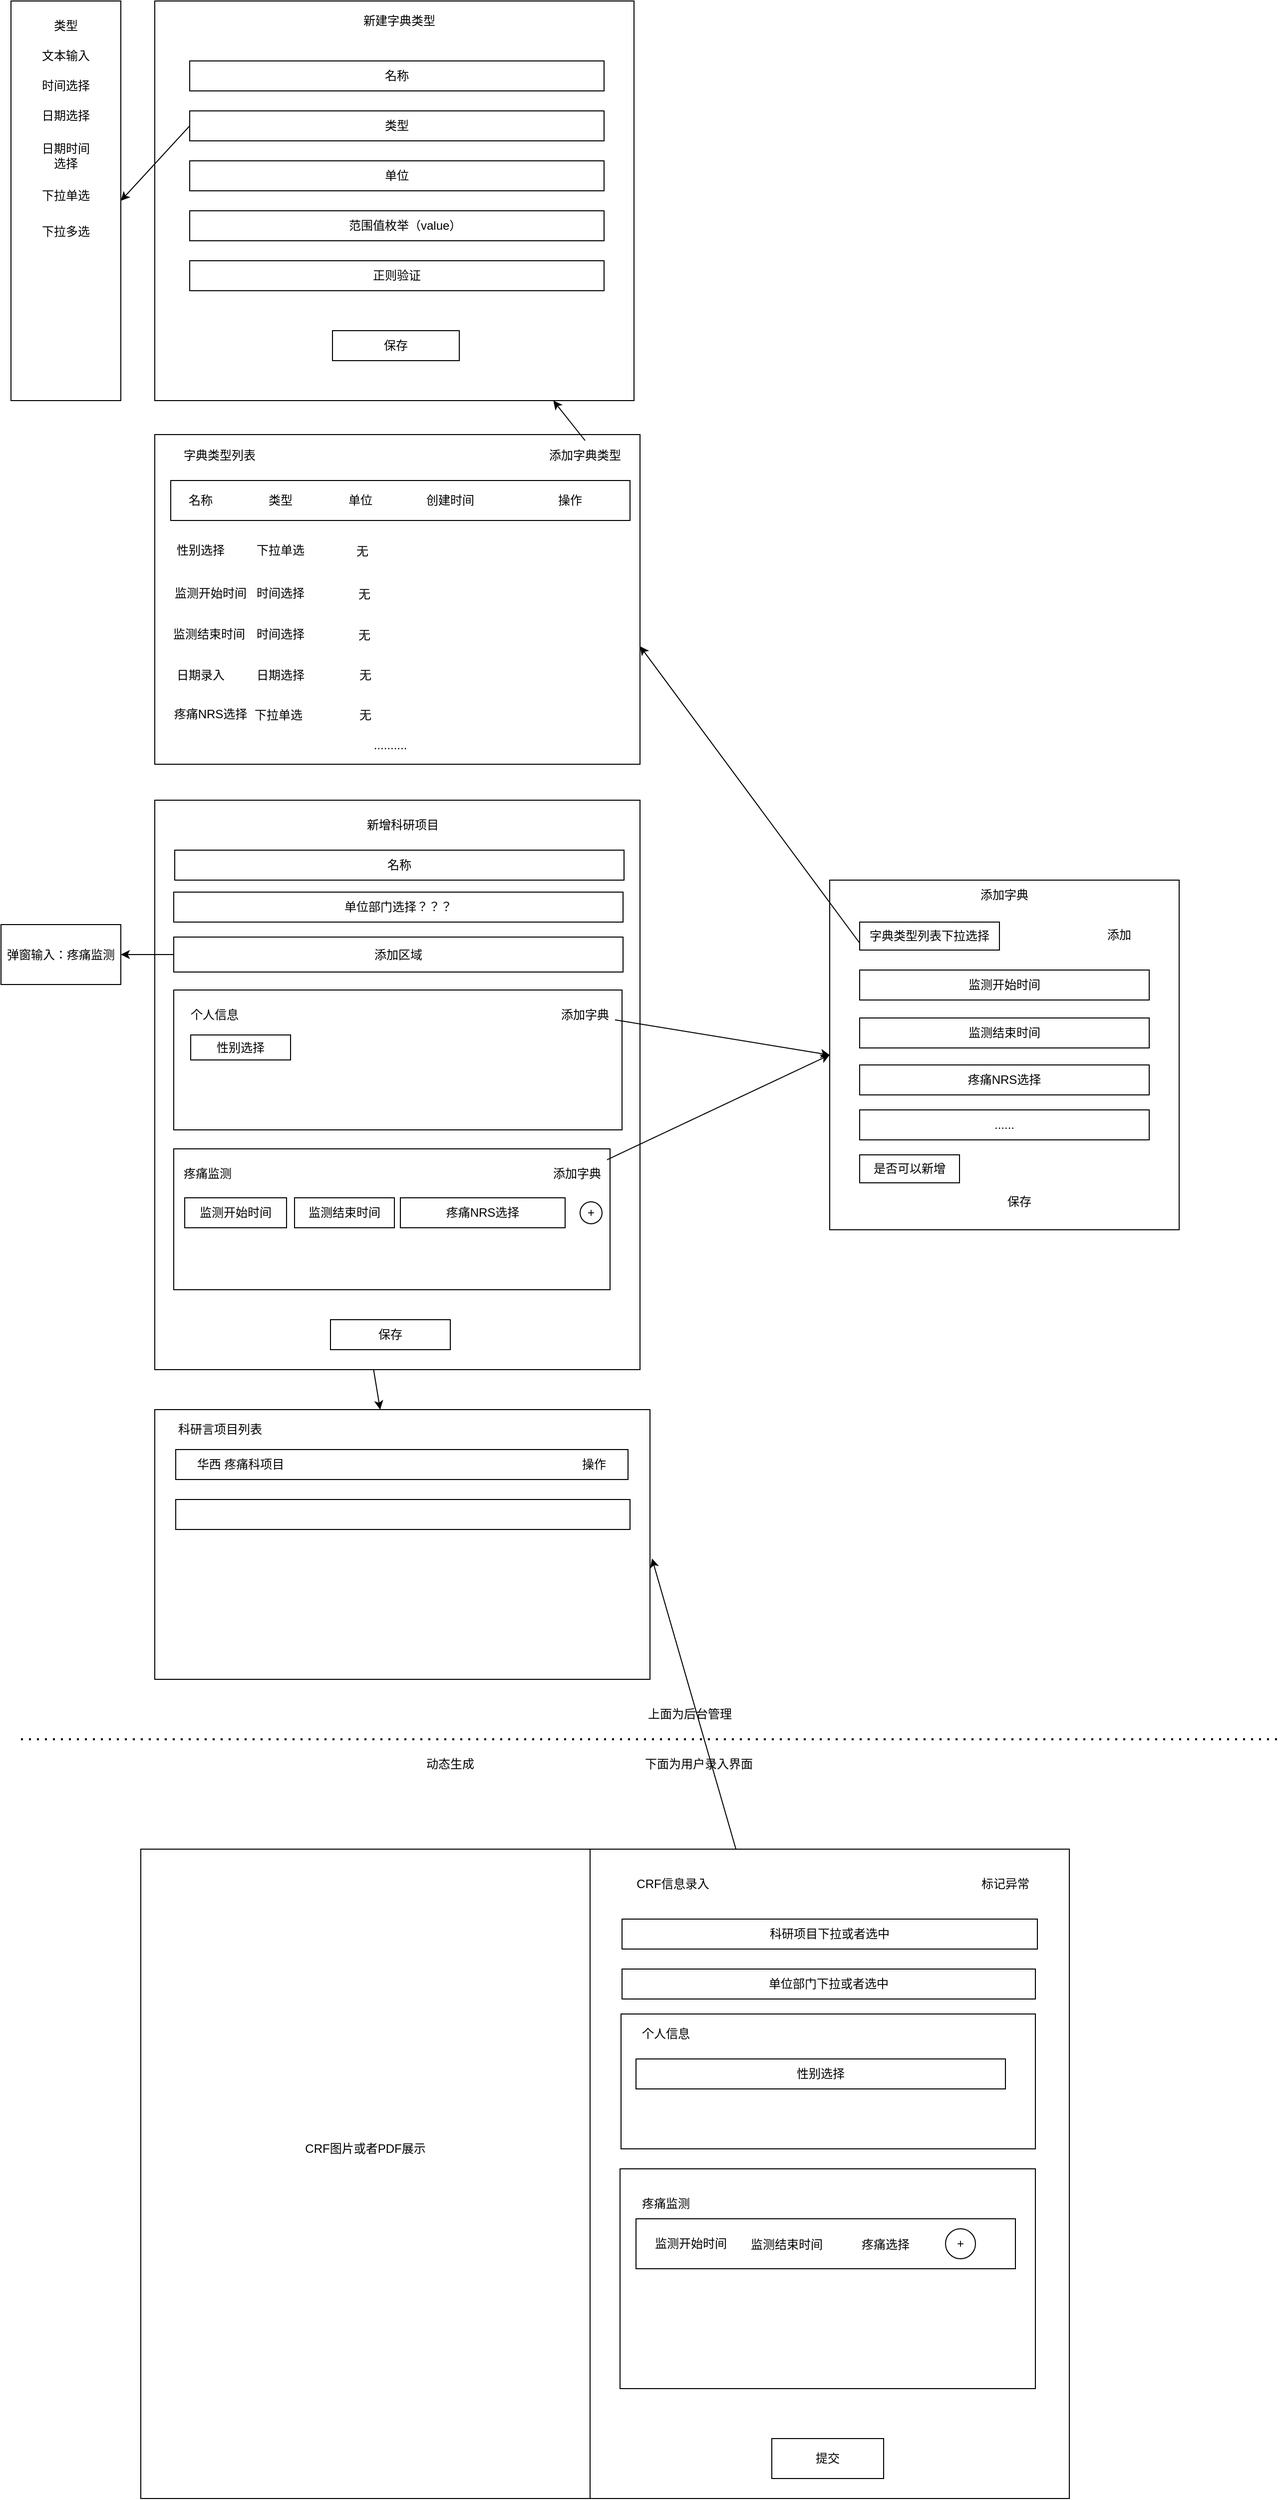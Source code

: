 <mxfile version="16.2.7" type="github">
  <diagram id="41u_-NUPP1dkI3h0Sr1O" name="第 1 页">
    <mxGraphModel dx="1422" dy="762" grid="1" gridSize="10" guides="1" tooltips="1" connect="1" arrows="1" fold="1" page="1" pageScale="1" pageWidth="827" pageHeight="1169" math="0" shadow="0">
      <root>
        <mxCell id="0" />
        <mxCell id="1" parent="0" />
        <mxCell id="R80JjbT5kxygmkxRh3jo-1" value="" style="rounded=0;whiteSpace=wrap;html=1;" parent="1" vertex="1">
          <mxGeometry x="344" y="80" width="480" height="400" as="geometry" />
        </mxCell>
        <mxCell id="R80JjbT5kxygmkxRh3jo-2" value="新建字典类型" style="text;html=1;strokeColor=none;fillColor=none;align=center;verticalAlign=middle;whiteSpace=wrap;rounded=0;" parent="1" vertex="1">
          <mxGeometry x="529" y="90" width="120" height="20" as="geometry" />
        </mxCell>
        <mxCell id="R80JjbT5kxygmkxRh3jo-5" value="名称" style="rounded=0;whiteSpace=wrap;html=1;" parent="1" vertex="1">
          <mxGeometry x="379" y="140" width="415" height="30" as="geometry" />
        </mxCell>
        <mxCell id="R80JjbT5kxygmkxRh3jo-6" value="类型" style="rounded=0;whiteSpace=wrap;html=1;" parent="1" vertex="1">
          <mxGeometry x="379" y="190" width="415" height="30" as="geometry" />
        </mxCell>
        <mxCell id="R80JjbT5kxygmkxRh3jo-7" value="单位" style="rounded=0;whiteSpace=wrap;html=1;" parent="1" vertex="1">
          <mxGeometry x="379" y="240" width="415" height="30" as="geometry" />
        </mxCell>
        <mxCell id="R80JjbT5kxygmkxRh3jo-8" value="&amp;nbsp; &amp;nbsp; &amp;nbsp;范围值枚举（value）" style="rounded=0;whiteSpace=wrap;html=1;" parent="1" vertex="1">
          <mxGeometry x="379" y="290" width="415" height="30" as="geometry" />
        </mxCell>
        <mxCell id="R80JjbT5kxygmkxRh3jo-12" value="正则验证" style="rounded=0;whiteSpace=wrap;html=1;" parent="1" vertex="1">
          <mxGeometry x="379" y="340" width="415" height="30" as="geometry" />
        </mxCell>
        <mxCell id="R80JjbT5kxygmkxRh3jo-13" value="保存" style="rounded=0;whiteSpace=wrap;html=1;" parent="1" vertex="1">
          <mxGeometry x="522" y="410" width="127" height="30" as="geometry" />
        </mxCell>
        <mxCell id="R80JjbT5kxygmkxRh3jo-14" value="" style="rounded=0;whiteSpace=wrap;html=1;" parent="1" vertex="1">
          <mxGeometry x="344" y="514" width="486" height="330" as="geometry" />
        </mxCell>
        <mxCell id="R80JjbT5kxygmkxRh3jo-15" value="字典类型列表" style="text;html=1;strokeColor=none;fillColor=none;align=center;verticalAlign=middle;whiteSpace=wrap;rounded=0;" parent="1" vertex="1">
          <mxGeometry x="359" y="520" width="100" height="30" as="geometry" />
        </mxCell>
        <mxCell id="R80JjbT5kxygmkxRh3jo-16" value="" style="rounded=0;whiteSpace=wrap;html=1;" parent="1" vertex="1">
          <mxGeometry x="360" y="560" width="460" height="40" as="geometry" />
        </mxCell>
        <mxCell id="R80JjbT5kxygmkxRh3jo-17" value="性别选择" style="text;html=1;strokeColor=none;fillColor=none;align=center;verticalAlign=middle;whiteSpace=wrap;rounded=0;" parent="1" vertex="1">
          <mxGeometry x="360" y="615" width="60" height="30" as="geometry" />
        </mxCell>
        <mxCell id="R80JjbT5kxygmkxRh3jo-19" value="下拉单选" style="text;html=1;strokeColor=none;fillColor=none;align=center;verticalAlign=middle;whiteSpace=wrap;rounded=0;" parent="1" vertex="1">
          <mxGeometry x="440" y="615" width="60" height="30" as="geometry" />
        </mxCell>
        <mxCell id="R80JjbT5kxygmkxRh3jo-20" value="名称" style="text;html=1;strokeColor=none;fillColor=none;align=center;verticalAlign=middle;whiteSpace=wrap;rounded=0;" parent="1" vertex="1">
          <mxGeometry x="360" y="565" width="60" height="30" as="geometry" />
        </mxCell>
        <mxCell id="R80JjbT5kxygmkxRh3jo-21" value="类型" style="text;html=1;strokeColor=none;fillColor=none;align=center;verticalAlign=middle;whiteSpace=wrap;rounded=0;" parent="1" vertex="1">
          <mxGeometry x="440" y="565" width="60" height="30" as="geometry" />
        </mxCell>
        <mxCell id="R80JjbT5kxygmkxRh3jo-22" value="单位" style="text;html=1;strokeColor=none;fillColor=none;align=center;verticalAlign=middle;whiteSpace=wrap;rounded=0;" parent="1" vertex="1">
          <mxGeometry x="520" y="565" width="60" height="30" as="geometry" />
        </mxCell>
        <mxCell id="R80JjbT5kxygmkxRh3jo-24" value="无" style="text;html=1;strokeColor=none;fillColor=none;align=center;verticalAlign=middle;whiteSpace=wrap;rounded=0;" parent="1" vertex="1">
          <mxGeometry x="522" y="616" width="60" height="30" as="geometry" />
        </mxCell>
        <mxCell id="R80JjbT5kxygmkxRh3jo-26" value="创建时间" style="text;html=1;strokeColor=none;fillColor=none;align=center;verticalAlign=middle;whiteSpace=wrap;rounded=0;" parent="1" vertex="1">
          <mxGeometry x="610" y="565" width="60" height="30" as="geometry" />
        </mxCell>
        <mxCell id="R80JjbT5kxygmkxRh3jo-27" value="操作" style="text;html=1;strokeColor=none;fillColor=none;align=center;verticalAlign=middle;whiteSpace=wrap;rounded=0;" parent="1" vertex="1">
          <mxGeometry x="730" y="565" width="60" height="30" as="geometry" />
        </mxCell>
        <mxCell id="R80JjbT5kxygmkxRh3jo-28" value="监测开始时间" style="text;html=1;strokeColor=none;fillColor=none;align=center;verticalAlign=middle;whiteSpace=wrap;rounded=0;" parent="1" vertex="1">
          <mxGeometry x="360" y="662.5" width="80" height="21" as="geometry" />
        </mxCell>
        <mxCell id="R80JjbT5kxygmkxRh3jo-29" value="时间选择" style="text;html=1;strokeColor=none;fillColor=none;align=center;verticalAlign=middle;whiteSpace=wrap;rounded=0;" parent="1" vertex="1">
          <mxGeometry x="440" y="658" width="60" height="30" as="geometry" />
        </mxCell>
        <mxCell id="R80JjbT5kxygmkxRh3jo-30" value="" style="rounded=0;whiteSpace=wrap;html=1;" parent="1" vertex="1">
          <mxGeometry x="200" y="80" width="110" height="400" as="geometry" />
        </mxCell>
        <mxCell id="R80JjbT5kxygmkxRh3jo-31" value="类型" style="text;html=1;strokeColor=none;fillColor=none;align=center;verticalAlign=middle;whiteSpace=wrap;rounded=0;" parent="1" vertex="1">
          <mxGeometry x="225" y="90" width="60" height="30" as="geometry" />
        </mxCell>
        <mxCell id="R80JjbT5kxygmkxRh3jo-32" value="文本输入" style="text;html=1;strokeColor=none;fillColor=none;align=center;verticalAlign=middle;whiteSpace=wrap;rounded=0;" parent="1" vertex="1">
          <mxGeometry x="225" y="120" width="60" height="30" as="geometry" />
        </mxCell>
        <mxCell id="R80JjbT5kxygmkxRh3jo-33" value="时间选择" style="text;html=1;strokeColor=none;fillColor=none;align=center;verticalAlign=middle;whiteSpace=wrap;rounded=0;" parent="1" vertex="1">
          <mxGeometry x="225" y="150" width="60" height="30" as="geometry" />
        </mxCell>
        <mxCell id="R80JjbT5kxygmkxRh3jo-34" value="下拉单选" style="text;html=1;strokeColor=none;fillColor=none;align=center;verticalAlign=middle;whiteSpace=wrap;rounded=0;" parent="1" vertex="1">
          <mxGeometry x="225" y="260" width="60" height="30" as="geometry" />
        </mxCell>
        <mxCell id="R80JjbT5kxygmkxRh3jo-35" value="下拉多选" style="text;html=1;strokeColor=none;fillColor=none;align=center;verticalAlign=middle;whiteSpace=wrap;rounded=0;" parent="1" vertex="1">
          <mxGeometry x="225" y="296" width="60" height="30" as="geometry" />
        </mxCell>
        <mxCell id="R80JjbT5kxygmkxRh3jo-36" value="" style="endArrow=classic;html=1;rounded=0;exitX=0;exitY=0.5;exitDx=0;exitDy=0;entryX=1;entryY=0.5;entryDx=0;entryDy=0;" parent="1" source="R80JjbT5kxygmkxRh3jo-6" target="R80JjbT5kxygmkxRh3jo-30" edge="1">
          <mxGeometry width="50" height="50" relative="1" as="geometry">
            <mxPoint x="320" y="230" as="sourcePoint" />
            <mxPoint x="370" y="180" as="targetPoint" />
          </mxGeometry>
        </mxCell>
        <mxCell id="R80JjbT5kxygmkxRh3jo-37" value="无" style="text;html=1;strokeColor=none;fillColor=none;align=center;verticalAlign=middle;whiteSpace=wrap;rounded=0;" parent="1" vertex="1">
          <mxGeometry x="524" y="659" width="60" height="30" as="geometry" />
        </mxCell>
        <mxCell id="R80JjbT5kxygmkxRh3jo-38" value="日期选择" style="text;html=1;strokeColor=none;fillColor=none;align=center;verticalAlign=middle;whiteSpace=wrap;rounded=0;" parent="1" vertex="1">
          <mxGeometry x="225" y="180" width="60" height="30" as="geometry" />
        </mxCell>
        <mxCell id="R80JjbT5kxygmkxRh3jo-39" value="日期时间选择" style="text;html=1;strokeColor=none;fillColor=none;align=center;verticalAlign=middle;whiteSpace=wrap;rounded=0;" parent="1" vertex="1">
          <mxGeometry x="225" y="220" width="60" height="30" as="geometry" />
        </mxCell>
        <mxCell id="R80JjbT5kxygmkxRh3jo-41" value="监测结束时间" style="text;html=1;strokeColor=none;fillColor=none;align=center;verticalAlign=middle;whiteSpace=wrap;rounded=0;" parent="1" vertex="1">
          <mxGeometry x="359" y="703" width="79" height="21" as="geometry" />
        </mxCell>
        <mxCell id="R80JjbT5kxygmkxRh3jo-42" value="时间选择" style="text;html=1;strokeColor=none;fillColor=none;align=center;verticalAlign=middle;whiteSpace=wrap;rounded=0;" parent="1" vertex="1">
          <mxGeometry x="440" y="699" width="60" height="30" as="geometry" />
        </mxCell>
        <mxCell id="R80JjbT5kxygmkxRh3jo-43" value="无" style="text;html=1;strokeColor=none;fillColor=none;align=center;verticalAlign=middle;whiteSpace=wrap;rounded=0;" parent="1" vertex="1">
          <mxGeometry x="524" y="700" width="60" height="30" as="geometry" />
        </mxCell>
        <mxCell id="R80JjbT5kxygmkxRh3jo-44" value="日期录入" style="text;html=1;strokeColor=none;fillColor=none;align=center;verticalAlign=middle;whiteSpace=wrap;rounded=0;" parent="1" vertex="1">
          <mxGeometry x="360" y="740" width="60" height="30" as="geometry" />
        </mxCell>
        <mxCell id="R80JjbT5kxygmkxRh3jo-45" value="日期选择" style="text;html=1;strokeColor=none;fillColor=none;align=center;verticalAlign=middle;whiteSpace=wrap;rounded=0;" parent="1" vertex="1">
          <mxGeometry x="440" y="740" width="60" height="30" as="geometry" />
        </mxCell>
        <mxCell id="R80JjbT5kxygmkxRh3jo-46" value="无" style="text;html=1;strokeColor=none;fillColor=none;align=center;verticalAlign=middle;whiteSpace=wrap;rounded=0;" parent="1" vertex="1">
          <mxGeometry x="525" y="740" width="60" height="30" as="geometry" />
        </mxCell>
        <mxCell id="R80JjbT5kxygmkxRh3jo-47" value="疼痛NRS选择" style="text;html=1;strokeColor=none;fillColor=none;align=center;verticalAlign=middle;whiteSpace=wrap;rounded=0;" parent="1" vertex="1">
          <mxGeometry x="360" y="784" width="80" height="20" as="geometry" />
        </mxCell>
        <mxCell id="R80JjbT5kxygmkxRh3jo-48" value="下拉单选" style="text;html=1;strokeColor=none;fillColor=none;align=center;verticalAlign=middle;whiteSpace=wrap;rounded=0;" parent="1" vertex="1">
          <mxGeometry x="438" y="780" width="60" height="30" as="geometry" />
        </mxCell>
        <mxCell id="R80JjbT5kxygmkxRh3jo-49" value="无" style="text;html=1;strokeColor=none;fillColor=none;align=center;verticalAlign=middle;whiteSpace=wrap;rounded=0;" parent="1" vertex="1">
          <mxGeometry x="525" y="780" width="60" height="30" as="geometry" />
        </mxCell>
        <mxCell id="R80JjbT5kxygmkxRh3jo-50" value="添加字典类型" style="text;html=1;strokeColor=none;fillColor=none;align=center;verticalAlign=middle;whiteSpace=wrap;rounded=0;" parent="1" vertex="1">
          <mxGeometry x="730" y="520" width="90" height="30" as="geometry" />
        </mxCell>
        <mxCell id="R80JjbT5kxygmkxRh3jo-51" value="" style="endArrow=classic;html=1;rounded=0;exitX=0.5;exitY=0;exitDx=0;exitDy=0;" parent="1" source="R80JjbT5kxygmkxRh3jo-50" target="R80JjbT5kxygmkxRh3jo-1" edge="1">
          <mxGeometry width="50" height="50" relative="1" as="geometry">
            <mxPoint x="910" y="480" as="sourcePoint" />
            <mxPoint x="960" y="430" as="targetPoint" />
          </mxGeometry>
        </mxCell>
        <mxCell id="R80JjbT5kxygmkxRh3jo-53" value="" style="rounded=0;whiteSpace=wrap;html=1;" parent="1" vertex="1">
          <mxGeometry x="344" y="880" width="486" height="570" as="geometry" />
        </mxCell>
        <mxCell id="R80JjbT5kxygmkxRh3jo-54" value="新增科研项目" style="text;html=1;strokeColor=none;fillColor=none;align=center;verticalAlign=middle;whiteSpace=wrap;rounded=0;" parent="1" vertex="1">
          <mxGeometry x="541.5" y="890" width="101" height="30" as="geometry" />
        </mxCell>
        <mxCell id="R80JjbT5kxygmkxRh3jo-57" value="名称" style="rounded=0;whiteSpace=wrap;html=1;" parent="1" vertex="1">
          <mxGeometry x="364" y="930" width="450" height="30" as="geometry" />
        </mxCell>
        <mxCell id="R80JjbT5kxygmkxRh3jo-58" value="单位部门选择？？？" style="rounded=0;whiteSpace=wrap;html=1;" parent="1" vertex="1">
          <mxGeometry x="363" y="972" width="450" height="30" as="geometry" />
        </mxCell>
        <mxCell id="R80JjbT5kxygmkxRh3jo-59" value=".........." style="text;html=1;strokeColor=none;fillColor=none;align=center;verticalAlign=middle;whiteSpace=wrap;rounded=0;" parent="1" vertex="1">
          <mxGeometry x="550" y="810" width="60" height="30" as="geometry" />
        </mxCell>
        <mxCell id="R80JjbT5kxygmkxRh3jo-60" value="添加区域" style="rounded=0;whiteSpace=wrap;html=1;" parent="1" vertex="1">
          <mxGeometry x="363" y="1017" width="450" height="35" as="geometry" />
        </mxCell>
        <mxCell id="R80JjbT5kxygmkxRh3jo-61" value="" style="rounded=0;whiteSpace=wrap;html=1;" parent="1" vertex="1">
          <mxGeometry x="363" y="1229" width="437" height="141" as="geometry" />
        </mxCell>
        <mxCell id="R80JjbT5kxygmkxRh3jo-62" value="疼痛监测" style="text;html=1;strokeColor=none;fillColor=none;align=center;verticalAlign=middle;whiteSpace=wrap;rounded=0;" parent="1" vertex="1">
          <mxGeometry x="367" y="1239" width="60" height="30" as="geometry" />
        </mxCell>
        <mxCell id="R80JjbT5kxygmkxRh3jo-63" value="弹窗输入：疼痛监测" style="rounded=0;whiteSpace=wrap;html=1;" parent="1" vertex="1">
          <mxGeometry x="190" y="1004.5" width="120" height="60" as="geometry" />
        </mxCell>
        <mxCell id="R80JjbT5kxygmkxRh3jo-65" value="" style="endArrow=classic;html=1;rounded=0;exitX=0;exitY=0.5;exitDx=0;exitDy=0;" parent="1" source="R80JjbT5kxygmkxRh3jo-60" target="R80JjbT5kxygmkxRh3jo-63" edge="1">
          <mxGeometry width="50" height="50" relative="1" as="geometry">
            <mxPoint x="880" y="1140" as="sourcePoint" />
            <mxPoint x="930" y="1090" as="targetPoint" />
          </mxGeometry>
        </mxCell>
        <mxCell id="R80JjbT5kxygmkxRh3jo-66" value="添加字典" style="text;html=1;strokeColor=none;fillColor=none;align=center;verticalAlign=middle;whiteSpace=wrap;rounded=0;" parent="1" vertex="1">
          <mxGeometry x="737" y="1239" width="60" height="30" as="geometry" />
        </mxCell>
        <mxCell id="R80JjbT5kxygmkxRh3jo-69" value="" style="rounded=0;whiteSpace=wrap;html=1;" parent="1" vertex="1">
          <mxGeometry x="1020" y="960" width="350" height="350" as="geometry" />
        </mxCell>
        <mxCell id="R80JjbT5kxygmkxRh3jo-70" value="添加字典" style="text;html=1;strokeColor=none;fillColor=none;align=center;verticalAlign=middle;whiteSpace=wrap;rounded=0;" parent="1" vertex="1">
          <mxGeometry x="1165" y="960" width="60" height="30" as="geometry" />
        </mxCell>
        <mxCell id="R80JjbT5kxygmkxRh3jo-71" value="字典类型列表下拉选择" style="rounded=0;whiteSpace=wrap;html=1;" parent="1" vertex="1">
          <mxGeometry x="1050" y="1002" width="140" height="28" as="geometry" />
        </mxCell>
        <mxCell id="R80JjbT5kxygmkxRh3jo-72" value="" style="endArrow=classic;html=1;rounded=0;entryX=1;entryY=0.642;entryDx=0;entryDy=0;entryPerimeter=0;exitX=0;exitY=0.75;exitDx=0;exitDy=0;" parent="1" source="R80JjbT5kxygmkxRh3jo-71" target="R80JjbT5kxygmkxRh3jo-14" edge="1">
          <mxGeometry width="50" height="50" relative="1" as="geometry">
            <mxPoint x="1040" y="1017" as="sourcePoint" />
            <mxPoint x="1000" y="747" as="targetPoint" />
          </mxGeometry>
        </mxCell>
        <mxCell id="R80JjbT5kxygmkxRh3jo-73" value="添加" style="text;html=1;strokeColor=none;fillColor=none;align=center;verticalAlign=middle;whiteSpace=wrap;rounded=0;" parent="1" vertex="1">
          <mxGeometry x="1280" y="1000" width="60" height="30" as="geometry" />
        </mxCell>
        <mxCell id="R80JjbT5kxygmkxRh3jo-74" value="监测开始时间" style="rounded=0;whiteSpace=wrap;html=1;" parent="1" vertex="1">
          <mxGeometry x="1050" y="1050" width="290" height="30" as="geometry" />
        </mxCell>
        <mxCell id="R80JjbT5kxygmkxRh3jo-75" value="&lt;span&gt;监测结束时间&lt;/span&gt;" style="rounded=0;whiteSpace=wrap;html=1;" parent="1" vertex="1">
          <mxGeometry x="1050" y="1098" width="290" height="30" as="geometry" />
        </mxCell>
        <mxCell id="R80JjbT5kxygmkxRh3jo-76" value="疼痛NRS选择" style="rounded=0;whiteSpace=wrap;html=1;" parent="1" vertex="1">
          <mxGeometry x="1050" y="1145" width="290" height="30" as="geometry" />
        </mxCell>
        <mxCell id="R80JjbT5kxygmkxRh3jo-77" value="保存" style="text;html=1;strokeColor=none;fillColor=none;align=center;verticalAlign=middle;whiteSpace=wrap;rounded=0;" parent="1" vertex="1">
          <mxGeometry x="1180" y="1267" width="60" height="30" as="geometry" />
        </mxCell>
        <mxCell id="R80JjbT5kxygmkxRh3jo-78" value="监测开始时间" style="rounded=0;whiteSpace=wrap;html=1;" parent="1" vertex="1">
          <mxGeometry x="374" y="1278" width="102" height="30" as="geometry" />
        </mxCell>
        <mxCell id="R80JjbT5kxygmkxRh3jo-79" value="监测结束时间" style="rounded=0;whiteSpace=wrap;html=1;" parent="1" vertex="1">
          <mxGeometry x="484" y="1278" width="100" height="30" as="geometry" />
        </mxCell>
        <mxCell id="R80JjbT5kxygmkxRh3jo-81" value="疼痛NRS选择" style="rounded=0;whiteSpace=wrap;html=1;" parent="1" vertex="1">
          <mxGeometry x="590" y="1278" width="165" height="30" as="geometry" />
        </mxCell>
        <mxCell id="R80JjbT5kxygmkxRh3jo-82" value="" style="rounded=0;whiteSpace=wrap;html=1;" parent="1" vertex="1">
          <mxGeometry x="363" y="1070" width="449" height="140" as="geometry" />
        </mxCell>
        <mxCell id="R80JjbT5kxygmkxRh3jo-83" value="个人信息" style="text;html=1;strokeColor=none;fillColor=none;align=center;verticalAlign=middle;whiteSpace=wrap;rounded=0;" parent="1" vertex="1">
          <mxGeometry x="374" y="1080" width="60" height="30" as="geometry" />
        </mxCell>
        <mxCell id="R80JjbT5kxygmkxRh3jo-84" value="添加字典" style="text;html=1;strokeColor=none;fillColor=none;align=center;verticalAlign=middle;whiteSpace=wrap;rounded=0;" parent="1" vertex="1">
          <mxGeometry x="745" y="1080" width="60" height="30" as="geometry" />
        </mxCell>
        <mxCell id="R80JjbT5kxygmkxRh3jo-85" value="" style="endArrow=classic;html=1;rounded=0;entryX=0;entryY=0.5;entryDx=0;entryDy=0;" parent="1" source="R80JjbT5kxygmkxRh3jo-66" target="R80JjbT5kxygmkxRh3jo-69" edge="1">
          <mxGeometry width="50" height="50" relative="1" as="geometry">
            <mxPoint x="910" y="1150" as="sourcePoint" />
            <mxPoint x="960" y="1100" as="targetPoint" />
          </mxGeometry>
        </mxCell>
        <mxCell id="R80JjbT5kxygmkxRh3jo-88" value="+" style="ellipse;whiteSpace=wrap;html=1;aspect=fixed;" parent="1" vertex="1">
          <mxGeometry x="770" y="1282" width="22" height="22" as="geometry" />
        </mxCell>
        <mxCell id="R80JjbT5kxygmkxRh3jo-89" value="是否可以新增" style="rounded=0;whiteSpace=wrap;html=1;" parent="1" vertex="1">
          <mxGeometry x="1050" y="1235" width="100" height="28" as="geometry" />
        </mxCell>
        <mxCell id="R80JjbT5kxygmkxRh3jo-90" value="......" style="rounded=0;whiteSpace=wrap;html=1;" parent="1" vertex="1">
          <mxGeometry x="1050" y="1190" width="290" height="30" as="geometry" />
        </mxCell>
        <mxCell id="R80JjbT5kxygmkxRh3jo-91" value="" style="rounded=0;whiteSpace=wrap;html=1;" parent="1" vertex="1">
          <mxGeometry x="780" y="1930" width="480" height="650" as="geometry" />
        </mxCell>
        <mxCell id="R80JjbT5kxygmkxRh3jo-92" value="" style="endArrow=none;dashed=1;html=1;dashPattern=1 3;strokeWidth=2;rounded=0;" parent="1" edge="1">
          <mxGeometry width="50" height="50" relative="1" as="geometry">
            <mxPoint x="210" y="1820" as="sourcePoint" />
            <mxPoint x="1470" y="1820" as="targetPoint" />
          </mxGeometry>
        </mxCell>
        <mxCell id="R80JjbT5kxygmkxRh3jo-93" value="上面为后台管理" style="text;html=1;strokeColor=none;fillColor=none;align=center;verticalAlign=middle;whiteSpace=wrap;rounded=0;" parent="1" vertex="1">
          <mxGeometry x="790" y="1780" width="180" height="30" as="geometry" />
        </mxCell>
        <mxCell id="R80JjbT5kxygmkxRh3jo-94" value="下面为用户录入界面" style="text;html=1;strokeColor=none;fillColor=none;align=center;verticalAlign=middle;whiteSpace=wrap;rounded=0;" parent="1" vertex="1">
          <mxGeometry x="824" y="1830" width="130" height="30" as="geometry" />
        </mxCell>
        <mxCell id="R80JjbT5kxygmkxRh3jo-95" value="CRF信息录入" style="text;html=1;strokeColor=none;fillColor=none;align=center;verticalAlign=middle;whiteSpace=wrap;rounded=0;" parent="1" vertex="1">
          <mxGeometry x="811" y="1950" width="104" height="30" as="geometry" />
        </mxCell>
        <mxCell id="R80JjbT5kxygmkxRh3jo-97" value="科研项目下拉或者选中" style="rounded=0;whiteSpace=wrap;html=1;" parent="1" vertex="1">
          <mxGeometry x="812" y="2000" width="416" height="30" as="geometry" />
        </mxCell>
        <mxCell id="R80JjbT5kxygmkxRh3jo-98" value="单位部门下拉或者选中" style="rounded=0;whiteSpace=wrap;html=1;" parent="1" vertex="1">
          <mxGeometry x="812" y="2050" width="414" height="30" as="geometry" />
        </mxCell>
        <mxCell id="R80JjbT5kxygmkxRh3jo-99" value="" style="rounded=0;whiteSpace=wrap;html=1;" parent="1" vertex="1">
          <mxGeometry x="811" y="2095" width="415" height="135" as="geometry" />
        </mxCell>
        <mxCell id="R80JjbT5kxygmkxRh3jo-100" value="个人信息" style="text;html=1;strokeColor=none;fillColor=none;align=center;verticalAlign=middle;whiteSpace=wrap;rounded=0;" parent="1" vertex="1">
          <mxGeometry x="826" y="2100" width="60" height="30" as="geometry" />
        </mxCell>
        <mxCell id="R80JjbT5kxygmkxRh3jo-101" value="性别选择" style="rounded=0;whiteSpace=wrap;html=1;" parent="1" vertex="1">
          <mxGeometry x="380" y="1115" width="100" height="25" as="geometry" />
        </mxCell>
        <mxCell id="R80JjbT5kxygmkxRh3jo-102" value="性别选择" style="rounded=0;whiteSpace=wrap;html=1;" parent="1" vertex="1">
          <mxGeometry x="826" y="2140" width="370" height="30" as="geometry" />
        </mxCell>
        <mxCell id="R80JjbT5kxygmkxRh3jo-103" value="" style="rounded=0;whiteSpace=wrap;html=1;" parent="1" vertex="1">
          <mxGeometry x="810" y="2250" width="416" height="220" as="geometry" />
        </mxCell>
        <mxCell id="R80JjbT5kxygmkxRh3jo-104" value="疼痛监测" style="text;html=1;strokeColor=none;fillColor=none;align=center;verticalAlign=middle;whiteSpace=wrap;rounded=0;" parent="1" vertex="1">
          <mxGeometry x="826" y="2270" width="60" height="30" as="geometry" />
        </mxCell>
        <mxCell id="R80JjbT5kxygmkxRh3jo-105" value="" style="rounded=0;whiteSpace=wrap;html=1;" parent="1" vertex="1">
          <mxGeometry x="826" y="2300" width="380" height="50" as="geometry" />
        </mxCell>
        <mxCell id="R80JjbT5kxygmkxRh3jo-106" value="监测开始时间" style="text;html=1;strokeColor=none;fillColor=none;align=center;verticalAlign=middle;whiteSpace=wrap;rounded=0;" parent="1" vertex="1">
          <mxGeometry x="836" y="2310" width="90" height="30" as="geometry" />
        </mxCell>
        <mxCell id="R80JjbT5kxygmkxRh3jo-108" value="动态生成" style="text;html=1;strokeColor=none;fillColor=none;align=center;verticalAlign=middle;whiteSpace=wrap;rounded=0;" parent="1" vertex="1">
          <mxGeometry x="610" y="1830" width="60" height="30" as="geometry" />
        </mxCell>
        <mxCell id="R80JjbT5kxygmkxRh3jo-109" value="监测结束时间" style="text;html=1;strokeColor=none;fillColor=none;align=center;verticalAlign=middle;whiteSpace=wrap;rounded=0;" parent="1" vertex="1">
          <mxGeometry x="932" y="2311" width="90" height="30" as="geometry" />
        </mxCell>
        <mxCell id="R80JjbT5kxygmkxRh3jo-111" value="疼痛选择" style="text;html=1;strokeColor=none;fillColor=none;align=center;verticalAlign=middle;whiteSpace=wrap;rounded=0;" parent="1" vertex="1">
          <mxGeometry x="1046" y="2311" width="60" height="30" as="geometry" />
        </mxCell>
        <mxCell id="R80JjbT5kxygmkxRh3jo-112" value="提交" style="rounded=0;whiteSpace=wrap;html=1;" parent="1" vertex="1">
          <mxGeometry x="962" y="2520" width="112" height="40" as="geometry" />
        </mxCell>
        <mxCell id="R80JjbT5kxygmkxRh3jo-113" value="+" style="ellipse;whiteSpace=wrap;html=1;aspect=fixed;" parent="1" vertex="1">
          <mxGeometry x="1136" y="2310" width="30" height="30" as="geometry" />
        </mxCell>
        <mxCell id="R80JjbT5kxygmkxRh3jo-114" value="" style="rounded=0;whiteSpace=wrap;html=1;" parent="1" vertex="1">
          <mxGeometry x="330" y="1930" width="450" height="650" as="geometry" />
        </mxCell>
        <mxCell id="R80JjbT5kxygmkxRh3jo-115" value="CRF图片或者PDF展示" style="text;html=1;strokeColor=none;fillColor=none;align=center;verticalAlign=middle;whiteSpace=wrap;rounded=0;" parent="1" vertex="1">
          <mxGeometry x="460" y="2160" width="190" height="140" as="geometry" />
        </mxCell>
        <mxCell id="R80JjbT5kxygmkxRh3jo-116" value="标记异常" style="text;html=1;strokeColor=none;fillColor=none;align=center;verticalAlign=middle;whiteSpace=wrap;rounded=0;" parent="1" vertex="1">
          <mxGeometry x="1166" y="1950" width="60" height="30" as="geometry" />
        </mxCell>
        <mxCell id="hwp9bpwohQiyZxnS4AHd-2" value="" style="rounded=0;whiteSpace=wrap;html=1;" vertex="1" parent="1">
          <mxGeometry x="344" y="1490" width="496" height="270" as="geometry" />
        </mxCell>
        <mxCell id="hwp9bpwohQiyZxnS4AHd-3" value="" style="endArrow=classic;html=1;rounded=0;entryX=0;entryY=0.5;entryDx=0;entryDy=0;" edge="1" parent="1" source="R80JjbT5kxygmkxRh3jo-84" target="R80JjbT5kxygmkxRh3jo-69">
          <mxGeometry width="50" height="50" relative="1" as="geometry">
            <mxPoint x="890" y="1130" as="sourcePoint" />
            <mxPoint x="940" y="1080" as="targetPoint" />
          </mxGeometry>
        </mxCell>
        <mxCell id="hwp9bpwohQiyZxnS4AHd-4" value="科研言项目列表" style="text;html=1;strokeColor=none;fillColor=none;align=center;verticalAlign=middle;whiteSpace=wrap;rounded=0;" vertex="1" parent="1">
          <mxGeometry x="359" y="1500" width="101" height="20" as="geometry" />
        </mxCell>
        <mxCell id="hwp9bpwohQiyZxnS4AHd-5" value="" style="rounded=0;whiteSpace=wrap;html=1;" vertex="1" parent="1">
          <mxGeometry x="365" y="1530" width="453" height="30" as="geometry" />
        </mxCell>
        <mxCell id="hwp9bpwohQiyZxnS4AHd-6" value="华西 疼痛科项目" style="text;html=1;strokeColor=none;fillColor=none;align=center;verticalAlign=middle;whiteSpace=wrap;rounded=0;" vertex="1" parent="1">
          <mxGeometry x="370" y="1530" width="120" height="30" as="geometry" />
        </mxCell>
        <mxCell id="hwp9bpwohQiyZxnS4AHd-9" value="" style="rounded=0;whiteSpace=wrap;html=1;" vertex="1" parent="1">
          <mxGeometry x="365" y="1580" width="455" height="30" as="geometry" />
        </mxCell>
        <mxCell id="hwp9bpwohQiyZxnS4AHd-10" value="操作" style="text;html=1;strokeColor=none;fillColor=none;align=center;verticalAlign=middle;whiteSpace=wrap;rounded=0;" vertex="1" parent="1">
          <mxGeometry x="754" y="1530" width="60" height="30" as="geometry" />
        </mxCell>
        <mxCell id="hwp9bpwohQiyZxnS4AHd-11" value="" style="endArrow=classic;html=1;rounded=0;entryX=1.004;entryY=0.552;entryDx=0;entryDy=0;entryPerimeter=0;" edge="1" parent="1" source="R80JjbT5kxygmkxRh3jo-91" target="hwp9bpwohQiyZxnS4AHd-2">
          <mxGeometry width="50" height="50" relative="1" as="geometry">
            <mxPoint x="1040" y="1720" as="sourcePoint" />
            <mxPoint x="1090" y="1670" as="targetPoint" />
          </mxGeometry>
        </mxCell>
        <mxCell id="hwp9bpwohQiyZxnS4AHd-12" value="" style="endArrow=classic;html=1;rounded=0;exitX=0.451;exitY=1;exitDx=0;exitDy=0;exitPerimeter=0;" edge="1" parent="1" source="R80JjbT5kxygmkxRh3jo-53" target="hwp9bpwohQiyZxnS4AHd-2">
          <mxGeometry width="50" height="50" relative="1" as="geometry">
            <mxPoint x="980" y="1450" as="sourcePoint" />
            <mxPoint x="1030" y="1400" as="targetPoint" />
          </mxGeometry>
        </mxCell>
        <mxCell id="hwp9bpwohQiyZxnS4AHd-13" value="保存" style="rounded=0;whiteSpace=wrap;html=1;" vertex="1" parent="1">
          <mxGeometry x="520" y="1400" width="120" height="30" as="geometry" />
        </mxCell>
      </root>
    </mxGraphModel>
  </diagram>
</mxfile>
